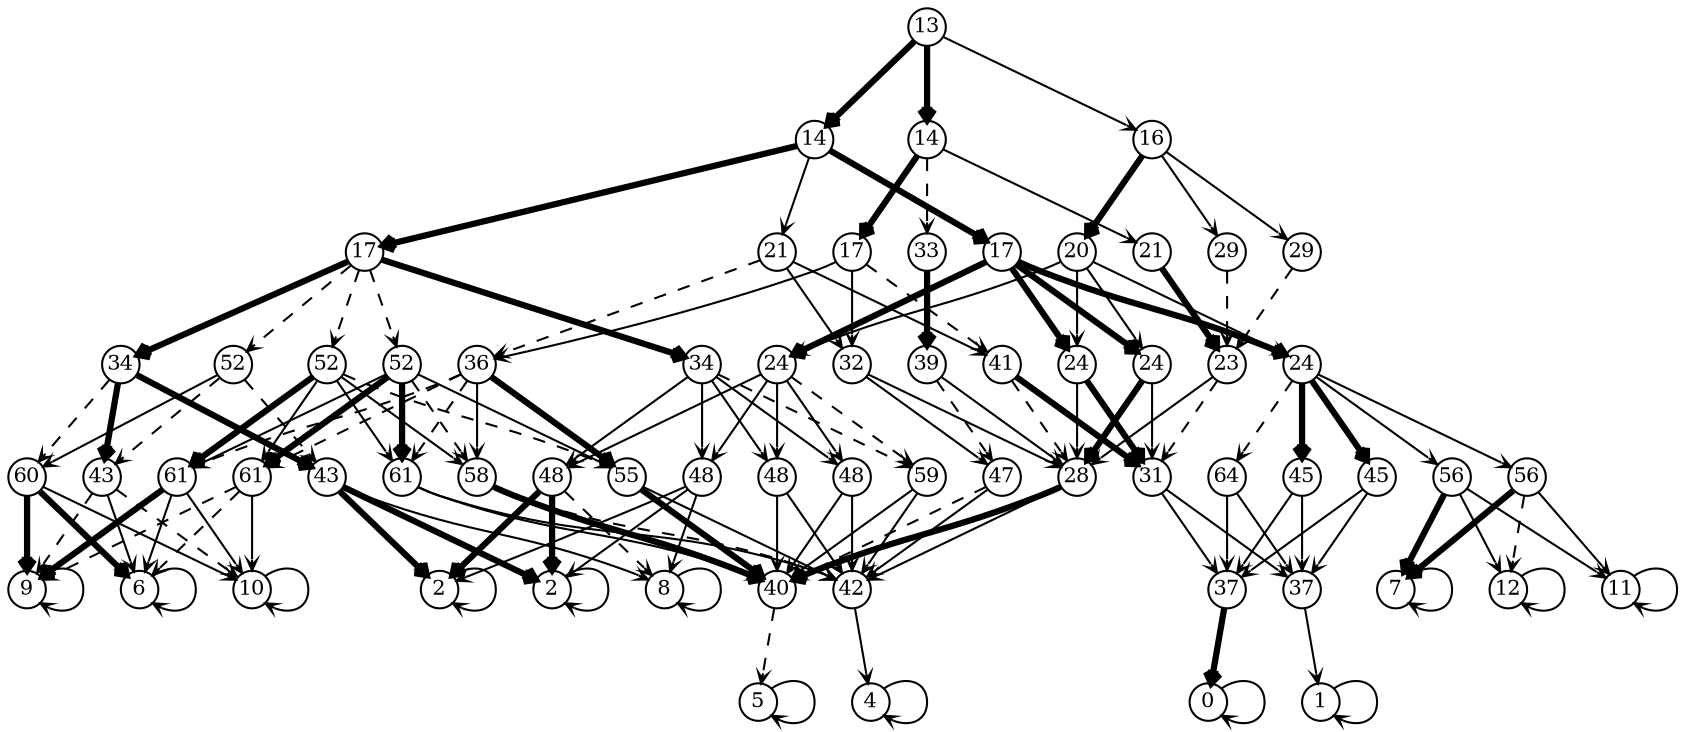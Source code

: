 digraph G {
  node [shape=circle,width=.25,height=.25,fixedsize=true,fontsize=10];
  edge [arrowhead="vee",arrowsize=.5];
  s0 [label="13"];
  s1 [label="14"];
  s2 [label="14"];
  s3 [label="16"];
  s4 [label="17"];
  s5 [label="21"];
  s6 [label="17"];
  s7 [label="33"];
  s8 [label="17"];
  s9 [label="20"];
  s10 [label="21"];
  s11 [label="29"];
  s12 [label="29"];
  s13 [label="34"];
  s14 [label="52"];
  s15 [label="52"];
  s16 [label="52"];
  s17 [label="36"];
  s18 [label="34"];
  s19 [label="24"];
  s20 [label="32"];
  s21 [label="39"];
  s22 [label="41"];
  s23 [label="24"];
  s24 [label="24"];
  s25 [label="23"];
  s26 [label="24"];
  s27 [label="43"];
  s28 [label="60"];
  s29 [label="61"];
  s30 [label="61"];
  s31 [label="43"];
  s32 [label="48"];
  s33 [label="48"];
  s34 [label="61"];
  s35 [label="58"];
  s36 [label="55"];
  s37 [label="48"];
  s38 [label="59"];
  s39 [label="48"];
  s40 [label="47"];
  s41 [label="28"];
  s42 [label="56"];
  s43 [label="56"];
  s44 [label="31"];
  s45 [label="45"];
  s46 [label="45"];
  s47 [label="64"];
  s48 [label="6"];
  s49 [label="10"];
  s50 [label="9"];
  s51 [label="8"];
  s52 [label="2"];
  s53 [label="2"];
  s54 [label="40"];
  s55 [label="42"];
  s56 [label="12"];
  s57 [label="11"];
  s58 [label="7"];
  s59 [label="37"];
  s60 [label="37"];
  s61 [label="5"];
  s62 [label="4"];
  s63 [label="0"];
  s64 [label="1"];
  s0 -> s1 [penwidth=3];
  s0 -> s2 [penwidth=3];
  s0 -> s3 [penwidth=1];
  s1 -> s4 [penwidth=3];
  s1 -> s5 [penwidth=1];
  s1 -> s8 [penwidth=3];
  s2 -> s6 [penwidth=3];
  s2 -> s7 [style=dashed];
  s2 -> s10 [penwidth=1];
  s3 -> s9 [penwidth=3];
  s3 -> s11 [penwidth=1];
  s3 -> s12 [penwidth=1];
  s4 -> s13 [penwidth=3];
  s4 -> s14 [style=dashed];
  s4 -> s15 [style=dashed];
  s4 -> s16 [style=dashed];
  s4 -> s18 [penwidth=3];
  s5 -> s17 [style=dashed];
  s5 -> s20 [penwidth=1];
  s5 -> s22 [penwidth=1];
  s6 -> s17 [penwidth=1];
  s6 -> s20 [penwidth=1];
  s6 -> s22 [style=dashed];
  s7 -> s21 [penwidth=3];
  s8 -> s19 [penwidth=3];
  s8 -> s23 [penwidth=3];
  s8 -> s24 [penwidth=3];
  s8 -> s26 [penwidth=3];
  s9 -> s19 [penwidth=1];
  s9 -> s23 [penwidth=1];
  s9 -> s24 [penwidth=1];
  s9 -> s26 [penwidth=1];
  s10 -> s25 [penwidth=3];
  s11 -> s25 [style=dashed];
  s12 -> s25 [style=dashed];
  s13 -> s27 [penwidth=3];
  s13 -> s28 [style=dashed];
  s13 -> s31 [penwidth=3];
  s14 -> s27 [style=dashed];
  s14 -> s28 [penwidth=1];
  s14 -> s31 [style=dashed];
  s15 -> s29 [penwidth=3];
  s15 -> s30 [penwidth=1];
  s15 -> s34 [penwidth=1];
  s15 -> s35 [penwidth=1];
  s15 -> s36 [style=dashed];
  s16 -> s29 [penwidth=1];
  s16 -> s30 [penwidth=3];
  s16 -> s34 [penwidth=3];
  s16 -> s35 [style=dashed];
  s16 -> s36 [penwidth=1];
  s17 -> s29 [style=dashed];
  s17 -> s30 [style=dashed];
  s17 -> s34 [style=dashed];
  s17 -> s35 [penwidth=1];
  s17 -> s36 [penwidth=3];
  s18 -> s32 [penwidth=1];
  s18 -> s33 [penwidth=1];
  s18 -> s37 [penwidth=1];
  s18 -> s38 [style=dashed];
  s18 -> s39 [penwidth=1];
  s19 -> s32 [penwidth=1];
  s19 -> s33 [penwidth=1];
  s19 -> s37 [penwidth=1];
  s19 -> s38 [style=dashed];
  s19 -> s39 [penwidth=1];
  s20 -> s40 [penwidth=1];
  s20 -> s41 [penwidth=1];
  s21 -> s40 [style=dashed];
  s21 -> s41 [penwidth=1];
  s22 -> s41 [style=dashed];
  s22 -> s44 [penwidth=3];
  s23 -> s41 [penwidth=1];
  s23 -> s44 [penwidth=3];
  s24 -> s41 [penwidth=3];
  s24 -> s44 [penwidth=1];
  s25 -> s41 [penwidth=1];
  s25 -> s44 [style=dashed];
  s26 -> s42 [penwidth=1];
  s26 -> s43 [penwidth=1];
  s26 -> s45 [penwidth=3];
  s26 -> s46 [penwidth=3];
  s26 -> s47 [style=dashed];
  s27 -> s48 [penwidth=1];
  s27 -> s49 [style=dashed];
  s27 -> s50 [style=dashed];
  s28 -> s48 [penwidth=3];
  s28 -> s49 [penwidth=1];
  s28 -> s50 [penwidth=3];
  s29 -> s48 [penwidth=1];
  s29 -> s49 [penwidth=1];
  s29 -> s50 [penwidth=3];
  s30 -> s48 [style=dashed];
  s30 -> s49 [penwidth=1];
  s30 -> s50 [style=dashed];
  s31 -> s51 [penwidth=1];
  s31 -> s52 [penwidth=3];
  s31 -> s53 [penwidth=3];
  s32 -> s51 [penwidth=1];
  s32 -> s52 [penwidth=1];
  s32 -> s53 [penwidth=1];
  s33 -> s51 [style=dashed];
  s33 -> s52 [penwidth=3];
  s33 -> s53 [penwidth=3];
  s34 -> s54 [penwidth=1];
  s34 -> s55 [penwidth=1];
  s35 -> s54 [penwidth=3];
  s35 -> s55 [style=dashed];
  s36 -> s54 [penwidth=3];
  s36 -> s55 [penwidth=1];
  s37 -> s54 [penwidth=1];
  s37 -> s55 [penwidth=1];
  s38 -> s54 [penwidth=1];
  s38 -> s55 [penwidth=1];
  s39 -> s54 [penwidth=1];
  s39 -> s55 [penwidth=1];
  s40 -> s54 [style=dashed];
  s40 -> s55 [penwidth=1];
  s41 -> s54 [penwidth=3];
  s41 -> s55 [penwidth=1];
  s42 -> s56 [penwidth=1];
  s42 -> s57 [penwidth=1];
  s42 -> s58 [penwidth=3];
  s43 -> s56 [style=dashed];
  s43 -> s57 [penwidth=1];
  s43 -> s58 [penwidth=3];
  s44 -> s59 [penwidth=1];
  s44 -> s60 [penwidth=1];
  s45 -> s59 [penwidth=1];
  s45 -> s60 [penwidth=1];
  s46 -> s59 [penwidth=1];
  s46 -> s60 [penwidth=1];
  s47 -> s59 [penwidth=1];
  s47 -> s60 [penwidth=1];
  s48 -> s48 [penwidth=1];
  s49 -> s49 [penwidth=1];
  s50 -> s50 [penwidth=1];
  s51 -> s51 [penwidth=1];
  s52 -> s52 [penwidth=1];
  s53 -> s53 [penwidth=1];
  s54 -> s61 [style=dashed];
  s55 -> s62 [penwidth=1];
  s56 -> s56 [penwidth=1];
  s57 -> s57 [penwidth=1];
  s58 -> s58 [penwidth=1];
  s59 -> s63 [penwidth=3];
  s60 -> s64 [penwidth=1];
  s61 -> s61 [penwidth=1];
  s62 -> s62 [penwidth=1];
  s63 -> s63 [penwidth=1];
  s64 -> s64 [penwidth=1];
}

